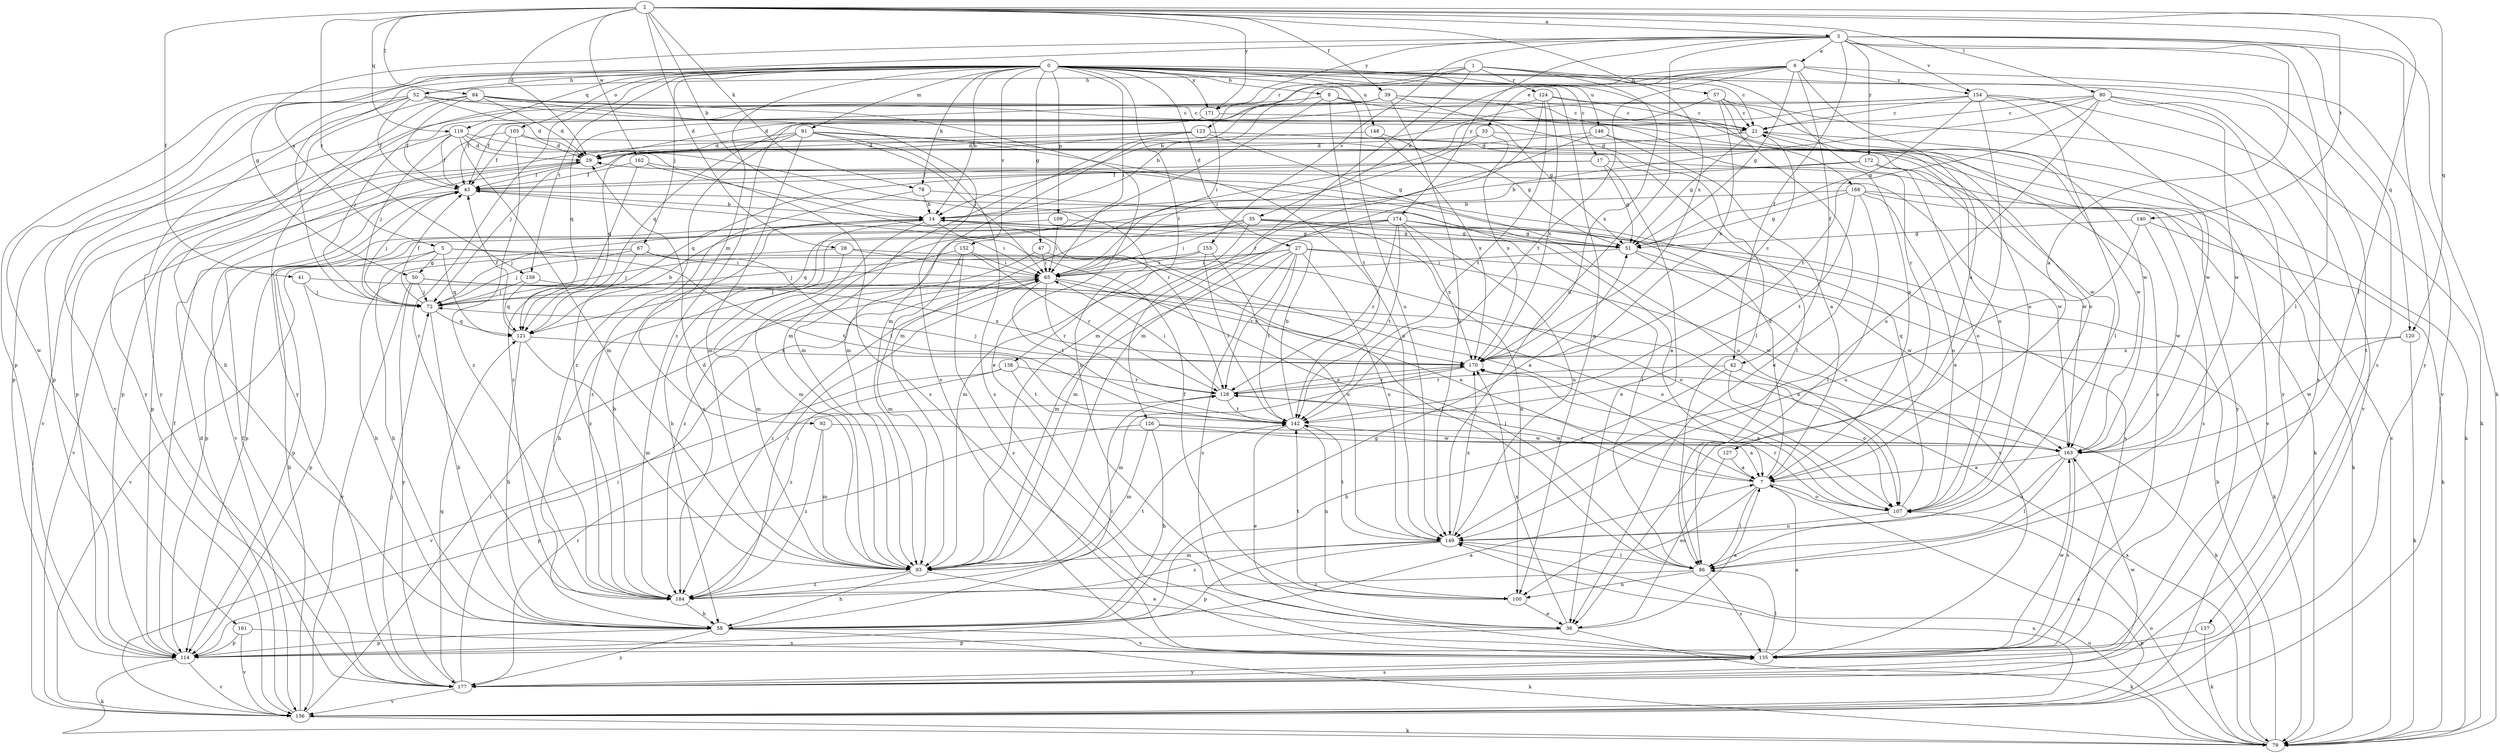 strict digraph  {
0;
1;
2;
3;
5;
6;
7;
8;
14;
17;
21;
27;
28;
29;
33;
35;
36;
39;
41;
42;
43;
47;
50;
51;
52;
57;
58;
65;
67;
72;
78;
79;
80;
84;
86;
91;
92;
93;
100;
105;
107;
109;
114;
119;
120;
121;
123;
124;
126;
127;
128;
135;
137;
138;
139;
140;
142;
146;
148;
149;
152;
153;
154;
156;
161;
162;
163;
168;
170;
171;
172;
174;
177;
184;
0 -> 8  [label=b];
0 -> 14  [label=b];
0 -> 17  [label=c];
0 -> 21  [label=c];
0 -> 27  [label=d];
0 -> 47  [label=g];
0 -> 52  [label=h];
0 -> 65  [label=i];
0 -> 67  [label=j];
0 -> 72  [label=j];
0 -> 78  [label=k];
0 -> 91  [label=m];
0 -> 92  [label=m];
0 -> 100  [label=n];
0 -> 105  [label=o];
0 -> 109  [label=p];
0 -> 114  [label=p];
0 -> 119  [label=q];
0 -> 135  [label=s];
0 -> 137  [label=t];
0 -> 138  [label=t];
0 -> 139  [label=t];
0 -> 146  [label=u];
0 -> 148  [label=u];
0 -> 149  [label=u];
0 -> 152  [label=v];
0 -> 161  [label=w];
0 -> 168  [label=x];
0 -> 171  [label=y];
0 -> 184  [label=z];
1 -> 52  [label=h];
1 -> 57  [label=h];
1 -> 93  [label=m];
1 -> 123  [label=r];
1 -> 124  [label=r];
1 -> 126  [label=r];
1 -> 127  [label=r];
1 -> 170  [label=x];
2 -> 3  [label=a];
2 -> 14  [label=b];
2 -> 28  [label=d];
2 -> 29  [label=d];
2 -> 39  [label=f];
2 -> 41  [label=f];
2 -> 78  [label=k];
2 -> 80  [label=l];
2 -> 84  [label=l];
2 -> 86  [label=l];
2 -> 119  [label=q];
2 -> 120  [label=q];
2 -> 139  [label=t];
2 -> 140  [label=t];
2 -> 162  [label=w];
2 -> 170  [label=x];
2 -> 171  [label=y];
3 -> 5  [label=a];
3 -> 6  [label=a];
3 -> 7  [label=a];
3 -> 42  [label=f];
3 -> 50  [label=g];
3 -> 79  [label=k];
3 -> 86  [label=l];
3 -> 120  [label=q];
3 -> 149  [label=u];
3 -> 153  [label=v];
3 -> 154  [label=v];
3 -> 171  [label=y];
3 -> 172  [label=y];
3 -> 174  [label=y];
3 -> 177  [label=y];
5 -> 50  [label=g];
5 -> 58  [label=h];
5 -> 107  [label=o];
5 -> 114  [label=p];
5 -> 121  [label=q];
5 -> 142  [label=t];
6 -> 7  [label=a];
6 -> 14  [label=b];
6 -> 33  [label=e];
6 -> 35  [label=e];
6 -> 42  [label=f];
6 -> 51  [label=g];
6 -> 142  [label=t];
6 -> 154  [label=v];
6 -> 156  [label=v];
6 -> 184  [label=z];
7 -> 29  [label=d];
7 -> 86  [label=l];
7 -> 100  [label=n];
7 -> 107  [label=o];
7 -> 128  [label=r];
8 -> 21  [label=c];
8 -> 93  [label=m];
8 -> 107  [label=o];
8 -> 142  [label=t];
8 -> 177  [label=y];
14 -> 51  [label=g];
14 -> 58  [label=h];
14 -> 65  [label=i];
14 -> 93  [label=m];
17 -> 36  [label=e];
17 -> 43  [label=f];
17 -> 51  [label=g];
17 -> 79  [label=k];
17 -> 121  [label=q];
21 -> 29  [label=d];
21 -> 51  [label=g];
21 -> 135  [label=s];
21 -> 163  [label=w];
27 -> 65  [label=i];
27 -> 72  [label=j];
27 -> 79  [label=k];
27 -> 93  [label=m];
27 -> 128  [label=r];
27 -> 135  [label=s];
27 -> 142  [label=t];
27 -> 149  [label=u];
27 -> 163  [label=w];
28 -> 7  [label=a];
28 -> 58  [label=h];
28 -> 65  [label=i];
28 -> 93  [label=m];
29 -> 43  [label=f];
29 -> 114  [label=p];
29 -> 156  [label=v];
33 -> 29  [label=d];
33 -> 65  [label=i];
33 -> 79  [label=k];
33 -> 170  [label=x];
35 -> 51  [label=g];
35 -> 65  [label=i];
35 -> 72  [label=j];
35 -> 93  [label=m];
35 -> 100  [label=n];
35 -> 121  [label=q];
35 -> 135  [label=s];
36 -> 7  [label=a];
36 -> 79  [label=k];
36 -> 114  [label=p];
36 -> 170  [label=x];
39 -> 7  [label=a];
39 -> 21  [label=c];
39 -> 43  [label=f];
39 -> 72  [label=j];
39 -> 86  [label=l];
39 -> 114  [label=p];
39 -> 149  [label=u];
41 -> 7  [label=a];
41 -> 72  [label=j];
41 -> 114  [label=p];
42 -> 58  [label=h];
42 -> 79  [label=k];
42 -> 107  [label=o];
42 -> 128  [label=r];
43 -> 14  [label=b];
43 -> 72  [label=j];
43 -> 107  [label=o];
43 -> 156  [label=v];
47 -> 65  [label=i];
47 -> 86  [label=l];
47 -> 184  [label=z];
50 -> 72  [label=j];
50 -> 107  [label=o];
50 -> 156  [label=v];
50 -> 170  [label=x];
50 -> 177  [label=y];
51 -> 65  [label=i];
51 -> 135  [label=s];
51 -> 163  [label=w];
52 -> 21  [label=c];
52 -> 29  [label=d];
52 -> 43  [label=f];
52 -> 51  [label=g];
52 -> 114  [label=p];
52 -> 156  [label=v];
52 -> 177  [label=y];
57 -> 21  [label=c];
57 -> 36  [label=e];
57 -> 93  [label=m];
57 -> 170  [label=x];
57 -> 177  [label=y];
58 -> 7  [label=a];
58 -> 51  [label=g];
58 -> 79  [label=k];
58 -> 114  [label=p];
58 -> 128  [label=r];
58 -> 135  [label=s];
58 -> 177  [label=y];
65 -> 72  [label=j];
65 -> 86  [label=l];
65 -> 128  [label=r];
65 -> 142  [label=t];
65 -> 170  [label=x];
65 -> 184  [label=z];
67 -> 65  [label=i];
67 -> 72  [label=j];
67 -> 142  [label=t];
67 -> 156  [label=v];
67 -> 184  [label=z];
72 -> 43  [label=f];
72 -> 58  [label=h];
72 -> 121  [label=q];
78 -> 14  [label=b];
78 -> 86  [label=l];
78 -> 184  [label=z];
79 -> 14  [label=b];
79 -> 21  [label=c];
79 -> 107  [label=o];
79 -> 149  [label=u];
79 -> 170  [label=x];
80 -> 21  [label=c];
80 -> 93  [label=m];
80 -> 121  [label=q];
80 -> 135  [label=s];
80 -> 142  [label=t];
80 -> 149  [label=u];
80 -> 156  [label=v];
80 -> 163  [label=w];
84 -> 21  [label=c];
84 -> 29  [label=d];
84 -> 36  [label=e];
84 -> 43  [label=f];
84 -> 58  [label=h];
84 -> 135  [label=s];
84 -> 177  [label=y];
86 -> 100  [label=n];
86 -> 135  [label=s];
86 -> 184  [label=z];
91 -> 29  [label=d];
91 -> 65  [label=i];
91 -> 86  [label=l];
91 -> 93  [label=m];
91 -> 121  [label=q];
91 -> 135  [label=s];
91 -> 149  [label=u];
91 -> 184  [label=z];
92 -> 93  [label=m];
92 -> 163  [label=w];
92 -> 184  [label=z];
93 -> 29  [label=d];
93 -> 36  [label=e];
93 -> 58  [label=h];
93 -> 184  [label=z];
100 -> 36  [label=e];
100 -> 43  [label=f];
100 -> 142  [label=t];
105 -> 29  [label=d];
105 -> 43  [label=f];
105 -> 114  [label=p];
105 -> 163  [label=w];
105 -> 184  [label=z];
107 -> 128  [label=r];
107 -> 149  [label=u];
107 -> 170  [label=x];
107 -> 29  [label=q];
109 -> 51  [label=g];
109 -> 65  [label=i];
109 -> 114  [label=p];
114 -> 43  [label=f];
114 -> 79  [label=k];
114 -> 156  [label=v];
119 -> 29  [label=d];
119 -> 43  [label=f];
119 -> 72  [label=j];
119 -> 93  [label=m];
119 -> 100  [label=n];
119 -> 135  [label=s];
119 -> 156  [label=v];
120 -> 79  [label=k];
120 -> 163  [label=w];
120 -> 170  [label=x];
121 -> 14  [label=b];
121 -> 43  [label=f];
121 -> 58  [label=h];
121 -> 93  [label=m];
121 -> 170  [label=x];
123 -> 29  [label=d];
123 -> 51  [label=g];
123 -> 72  [label=j];
123 -> 93  [label=m];
123 -> 114  [label=p];
123 -> 156  [label=v];
123 -> 177  [label=y];
124 -> 21  [label=c];
124 -> 43  [label=f];
124 -> 93  [label=m];
124 -> 142  [label=t];
124 -> 163  [label=w];
124 -> 170  [label=x];
126 -> 7  [label=a];
126 -> 58  [label=h];
126 -> 93  [label=m];
126 -> 114  [label=p];
126 -> 163  [label=w];
127 -> 7  [label=a];
127 -> 36  [label=e];
128 -> 65  [label=i];
128 -> 142  [label=t];
128 -> 170  [label=x];
135 -> 7  [label=a];
135 -> 86  [label=l];
135 -> 163  [label=w];
135 -> 177  [label=y];
137 -> 79  [label=k];
137 -> 114  [label=p];
138 -> 128  [label=r];
138 -> 142  [label=t];
138 -> 156  [label=v];
138 -> 184  [label=z];
139 -> 72  [label=j];
139 -> 107  [label=o];
139 -> 121  [label=q];
140 -> 51  [label=g];
140 -> 79  [label=k];
140 -> 149  [label=u];
140 -> 163  [label=w];
142 -> 14  [label=b];
142 -> 36  [label=e];
142 -> 100  [label=n];
142 -> 163  [label=w];
146 -> 7  [label=a];
146 -> 29  [label=d];
146 -> 93  [label=m];
146 -> 107  [label=o];
148 -> 29  [label=d];
148 -> 51  [label=g];
148 -> 170  [label=x];
149 -> 86  [label=l];
149 -> 93  [label=m];
149 -> 114  [label=p];
149 -> 142  [label=t];
149 -> 170  [label=x];
149 -> 184  [label=z];
152 -> 58  [label=h];
152 -> 65  [label=i];
152 -> 93  [label=m];
152 -> 128  [label=r];
152 -> 135  [label=s];
153 -> 65  [label=i];
153 -> 72  [label=j];
153 -> 142  [label=t];
153 -> 149  [label=u];
154 -> 14  [label=b];
154 -> 21  [label=c];
154 -> 29  [label=d];
154 -> 36  [label=e];
154 -> 51  [label=g];
154 -> 79  [label=k];
154 -> 86  [label=l];
154 -> 163  [label=w];
156 -> 7  [label=a];
156 -> 14  [label=b];
156 -> 29  [label=d];
156 -> 65  [label=i];
156 -> 79  [label=k];
156 -> 149  [label=u];
161 -> 114  [label=p];
161 -> 135  [label=s];
161 -> 156  [label=v];
162 -> 43  [label=f];
162 -> 128  [label=r];
162 -> 163  [label=w];
162 -> 184  [label=z];
163 -> 7  [label=a];
163 -> 86  [label=l];
163 -> 135  [label=s];
163 -> 149  [label=u];
168 -> 14  [label=b];
168 -> 51  [label=g];
168 -> 79  [label=k];
168 -> 86  [label=l];
168 -> 107  [label=o];
168 -> 135  [label=s];
168 -> 142  [label=t];
170 -> 21  [label=c];
170 -> 72  [label=j];
170 -> 93  [label=m];
170 -> 128  [label=r];
171 -> 65  [label=i];
171 -> 107  [label=o];
171 -> 121  [label=q];
172 -> 14  [label=b];
172 -> 43  [label=f];
172 -> 107  [label=o];
172 -> 163  [label=w];
174 -> 7  [label=a];
174 -> 51  [label=g];
174 -> 93  [label=m];
174 -> 114  [label=p];
174 -> 128  [label=r];
174 -> 142  [label=t];
174 -> 149  [label=u];
174 -> 170  [label=x];
174 -> 184  [label=z];
177 -> 43  [label=f];
177 -> 65  [label=i];
177 -> 72  [label=j];
177 -> 121  [label=q];
177 -> 128  [label=r];
177 -> 135  [label=s];
177 -> 156  [label=v];
177 -> 163  [label=w];
184 -> 14  [label=b];
184 -> 58  [label=h];
184 -> 65  [label=i];
184 -> 142  [label=t];
}
